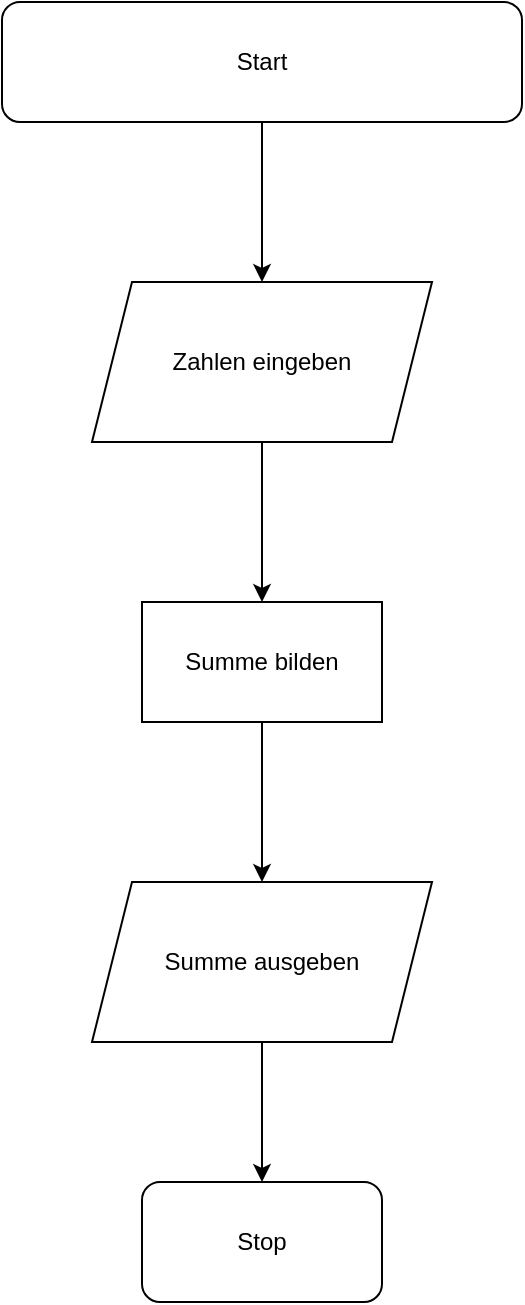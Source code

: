 <mxfile>
    <diagram id="pwqrxJEFvxPOp29CypPl" name="Variante 1">
        <mxGraphModel dx="1060" dy="566" grid="1" gridSize="10" guides="1" tooltips="1" connect="1" arrows="1" fold="1" page="1" pageScale="1" pageWidth="827" pageHeight="1169" math="0" shadow="0">
            <root>
                <mxCell id="0"/>
                <mxCell id="1" parent="0"/>
                <mxCell id="7" value="" style="edgeStyle=none;html=1;" edge="1" parent="1" source="2" target="3">
                    <mxGeometry relative="1" as="geometry"/>
                </mxCell>
                <mxCell id="2" value="Start" style="rounded=1;whiteSpace=wrap;html=1;" vertex="1" parent="1">
                    <mxGeometry x="170" y="20" width="260" height="60" as="geometry"/>
                </mxCell>
                <mxCell id="8" value="" style="edgeStyle=none;html=1;" edge="1" parent="1" source="3" target="4">
                    <mxGeometry relative="1" as="geometry"/>
                </mxCell>
                <mxCell id="3" value="Zahlen eingeben" style="shape=parallelogram;perimeter=parallelogramPerimeter;whiteSpace=wrap;html=1;fixedSize=1;" vertex="1" parent="1">
                    <mxGeometry x="215" y="160" width="170" height="80" as="geometry"/>
                </mxCell>
                <mxCell id="9" value="" style="edgeStyle=none;html=1;" edge="1" parent="1" source="4" target="6">
                    <mxGeometry relative="1" as="geometry"/>
                </mxCell>
                <mxCell id="4" value="Summe bilden" style="rounded=0;whiteSpace=wrap;html=1;" vertex="1" parent="1">
                    <mxGeometry x="240" y="320" width="120" height="60" as="geometry"/>
                </mxCell>
                <mxCell id="5" value="Stop" style="rounded=1;whiteSpace=wrap;html=1;" vertex="1" parent="1">
                    <mxGeometry x="240" y="610" width="120" height="60" as="geometry"/>
                </mxCell>
                <mxCell id="10" value="" style="edgeStyle=none;html=1;" edge="1" parent="1" source="6" target="5">
                    <mxGeometry relative="1" as="geometry"/>
                </mxCell>
                <mxCell id="6" value="Summe ausgeben" style="shape=parallelogram;perimeter=parallelogramPerimeter;whiteSpace=wrap;html=1;fixedSize=1;" vertex="1" parent="1">
                    <mxGeometry x="215" y="460" width="170" height="80" as="geometry"/>
                </mxCell>
            </root>
        </mxGraphModel>
    </diagram>
    <diagram name="Variante 2" id="bhC75B4ffN2K2RESuKAw">
        <mxGraphModel dx="1060" dy="566" grid="1" gridSize="10" guides="1" tooltips="1" connect="1" arrows="1" fold="1" page="1" pageScale="1" pageWidth="827" pageHeight="1169" math="0" shadow="0">
            <root>
                <mxCell id="q0kTrbNfWleWpk2p16uA-0"/>
                <mxCell id="q0kTrbNfWleWpk2p16uA-1" parent="q0kTrbNfWleWpk2p16uA-0"/>
                <mxCell id="q0kTrbNfWleWpk2p16uA-2" value="" style="edgeStyle=none;html=1;" edge="1" parent="q0kTrbNfWleWpk2p16uA-1" source="q0kTrbNfWleWpk2p16uA-3" target="q0kTrbNfWleWpk2p16uA-5">
                    <mxGeometry relative="1" as="geometry"/>
                </mxCell>
                <mxCell id="q0kTrbNfWleWpk2p16uA-3" value="Start" style="rounded=1;whiteSpace=wrap;html=1;" vertex="1" parent="q0kTrbNfWleWpk2p16uA-1">
                    <mxGeometry x="170" y="20" width="260" height="60" as="geometry"/>
                </mxCell>
                <mxCell id="q0kTrbNfWleWpk2p16uA-12" value="" style="edgeStyle=none;html=1;" edge="1" parent="q0kTrbNfWleWpk2p16uA-1" source="q0kTrbNfWleWpk2p16uA-5" target="q0kTrbNfWleWpk2p16uA-11">
                    <mxGeometry relative="1" as="geometry"/>
                </mxCell>
                <mxCell id="q0kTrbNfWleWpk2p16uA-5" value="Ziffern eingeben" style="shape=parallelogram;perimeter=parallelogramPerimeter;whiteSpace=wrap;html=1;fixedSize=1;" vertex="1" parent="q0kTrbNfWleWpk2p16uA-1">
                    <mxGeometry x="215" y="160" width="170" height="80" as="geometry"/>
                </mxCell>
                <mxCell id="q0kTrbNfWleWpk2p16uA-6" value="" style="edgeStyle=none;html=1;" edge="1" parent="q0kTrbNfWleWpk2p16uA-1" source="q0kTrbNfWleWpk2p16uA-7" target="q0kTrbNfWleWpk2p16uA-10">
                    <mxGeometry relative="1" as="geometry"/>
                </mxCell>
                <mxCell id="q0kTrbNfWleWpk2p16uA-7" value="Summe bilden" style="rounded=0;whiteSpace=wrap;html=1;" vertex="1" parent="q0kTrbNfWleWpk2p16uA-1">
                    <mxGeometry x="240" y="403" width="120" height="60" as="geometry"/>
                </mxCell>
                <mxCell id="q0kTrbNfWleWpk2p16uA-8" value="Stop" style="rounded=1;whiteSpace=wrap;html=1;" vertex="1" parent="q0kTrbNfWleWpk2p16uA-1">
                    <mxGeometry x="240" y="693" width="120" height="60" as="geometry"/>
                </mxCell>
                <mxCell id="q0kTrbNfWleWpk2p16uA-9" value="" style="edgeStyle=none;html=1;" edge="1" parent="q0kTrbNfWleWpk2p16uA-1" source="q0kTrbNfWleWpk2p16uA-10" target="q0kTrbNfWleWpk2p16uA-8">
                    <mxGeometry relative="1" as="geometry"/>
                </mxCell>
                <mxCell id="q0kTrbNfWleWpk2p16uA-10" value="Summe ausgeben" style="shape=parallelogram;perimeter=parallelogramPerimeter;whiteSpace=wrap;html=1;fixedSize=1;" vertex="1" parent="q0kTrbNfWleWpk2p16uA-1">
                    <mxGeometry x="215" y="543" width="170" height="80" as="geometry"/>
                </mxCell>
                <mxCell id="q0kTrbNfWleWpk2p16uA-13" value="" style="edgeStyle=none;html=1;" edge="1" parent="q0kTrbNfWleWpk2p16uA-1" source="q0kTrbNfWleWpk2p16uA-11" target="q0kTrbNfWleWpk2p16uA-7">
                    <mxGeometry relative="1" as="geometry"/>
                </mxCell>
                <mxCell id="q0kTrbNfWleWpk2p16uA-11" value="Ziffern in Zahlen konvertieren" style="rounded=0;whiteSpace=wrap;html=1;" vertex="1" parent="q0kTrbNfWleWpk2p16uA-1">
                    <mxGeometry x="215" y="280" width="170" height="80" as="geometry"/>
                </mxCell>
            </root>
        </mxGraphModel>
    </diagram>
</mxfile>